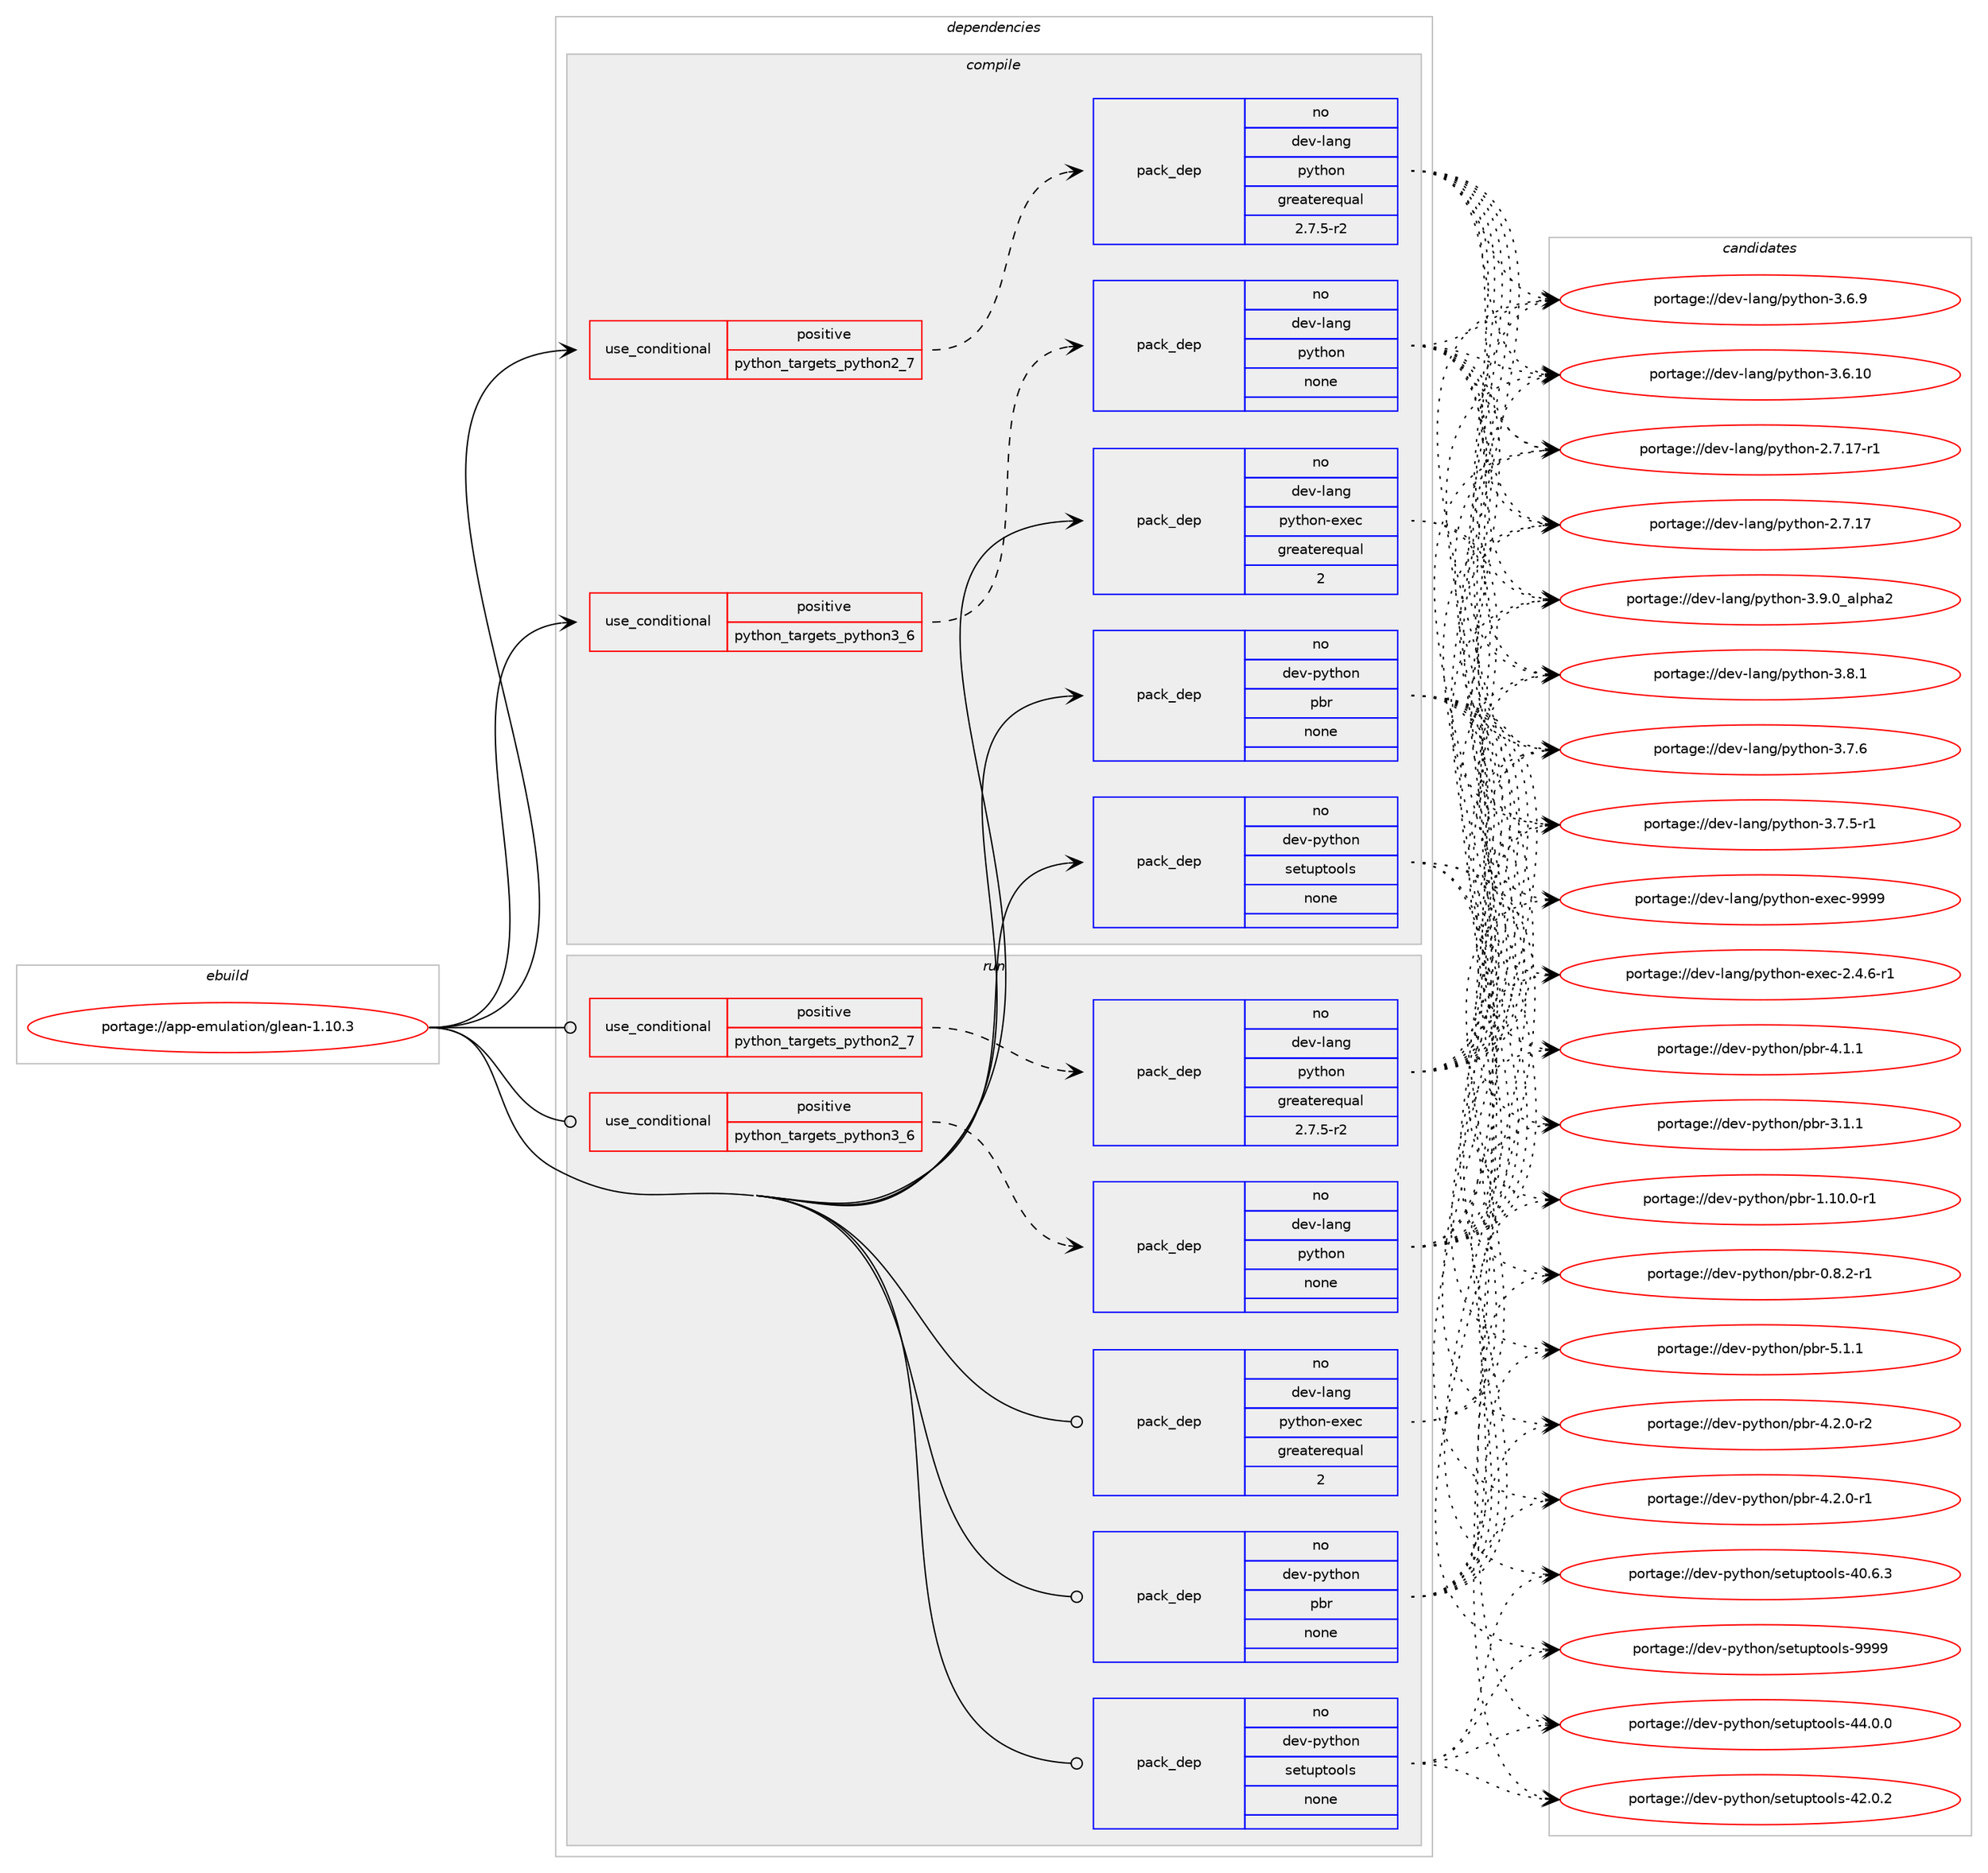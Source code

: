 digraph prolog {

# *************
# Graph options
# *************

newrank=true;
concentrate=true;
compound=true;
graph [rankdir=LR,fontname=Helvetica,fontsize=10,ranksep=1.5];#, ranksep=2.5, nodesep=0.2];
edge  [arrowhead=vee];
node  [fontname=Helvetica,fontsize=10];

# **********
# The ebuild
# **********

subgraph cluster_leftcol {
color=gray;
label=<<i>ebuild</i>>;
id [label="portage://app-emulation/glean-1.10.3", color=red, width=4, href="../app-emulation/glean-1.10.3.svg"];
}

# ****************
# The dependencies
# ****************

subgraph cluster_midcol {
color=gray;
label=<<i>dependencies</i>>;
subgraph cluster_compile {
fillcolor="#eeeeee";
style=filled;
label=<<i>compile</i>>;
subgraph cond148409 {
dependency629901 [label=<<TABLE BORDER="0" CELLBORDER="1" CELLSPACING="0" CELLPADDING="4"><TR><TD ROWSPAN="3" CELLPADDING="10">use_conditional</TD></TR><TR><TD>positive</TD></TR><TR><TD>python_targets_python2_7</TD></TR></TABLE>>, shape=none, color=red];
subgraph pack473098 {
dependency629902 [label=<<TABLE BORDER="0" CELLBORDER="1" CELLSPACING="0" CELLPADDING="4" WIDTH="220"><TR><TD ROWSPAN="6" CELLPADDING="30">pack_dep</TD></TR><TR><TD WIDTH="110">no</TD></TR><TR><TD>dev-lang</TD></TR><TR><TD>python</TD></TR><TR><TD>greaterequal</TD></TR><TR><TD>2.7.5-r2</TD></TR></TABLE>>, shape=none, color=blue];
}
dependency629901:e -> dependency629902:w [weight=20,style="dashed",arrowhead="vee"];
}
id:e -> dependency629901:w [weight=20,style="solid",arrowhead="vee"];
subgraph cond148410 {
dependency629903 [label=<<TABLE BORDER="0" CELLBORDER="1" CELLSPACING="0" CELLPADDING="4"><TR><TD ROWSPAN="3" CELLPADDING="10">use_conditional</TD></TR><TR><TD>positive</TD></TR><TR><TD>python_targets_python3_6</TD></TR></TABLE>>, shape=none, color=red];
subgraph pack473099 {
dependency629904 [label=<<TABLE BORDER="0" CELLBORDER="1" CELLSPACING="0" CELLPADDING="4" WIDTH="220"><TR><TD ROWSPAN="6" CELLPADDING="30">pack_dep</TD></TR><TR><TD WIDTH="110">no</TD></TR><TR><TD>dev-lang</TD></TR><TR><TD>python</TD></TR><TR><TD>none</TD></TR><TR><TD></TD></TR></TABLE>>, shape=none, color=blue];
}
dependency629903:e -> dependency629904:w [weight=20,style="dashed",arrowhead="vee"];
}
id:e -> dependency629903:w [weight=20,style="solid",arrowhead="vee"];
subgraph pack473100 {
dependency629905 [label=<<TABLE BORDER="0" CELLBORDER="1" CELLSPACING="0" CELLPADDING="4" WIDTH="220"><TR><TD ROWSPAN="6" CELLPADDING="30">pack_dep</TD></TR><TR><TD WIDTH="110">no</TD></TR><TR><TD>dev-lang</TD></TR><TR><TD>python-exec</TD></TR><TR><TD>greaterequal</TD></TR><TR><TD>2</TD></TR></TABLE>>, shape=none, color=blue];
}
id:e -> dependency629905:w [weight=20,style="solid",arrowhead="vee"];
subgraph pack473101 {
dependency629906 [label=<<TABLE BORDER="0" CELLBORDER="1" CELLSPACING="0" CELLPADDING="4" WIDTH="220"><TR><TD ROWSPAN="6" CELLPADDING="30">pack_dep</TD></TR><TR><TD WIDTH="110">no</TD></TR><TR><TD>dev-python</TD></TR><TR><TD>pbr</TD></TR><TR><TD>none</TD></TR><TR><TD></TD></TR></TABLE>>, shape=none, color=blue];
}
id:e -> dependency629906:w [weight=20,style="solid",arrowhead="vee"];
subgraph pack473102 {
dependency629907 [label=<<TABLE BORDER="0" CELLBORDER="1" CELLSPACING="0" CELLPADDING="4" WIDTH="220"><TR><TD ROWSPAN="6" CELLPADDING="30">pack_dep</TD></TR><TR><TD WIDTH="110">no</TD></TR><TR><TD>dev-python</TD></TR><TR><TD>setuptools</TD></TR><TR><TD>none</TD></TR><TR><TD></TD></TR></TABLE>>, shape=none, color=blue];
}
id:e -> dependency629907:w [weight=20,style="solid",arrowhead="vee"];
}
subgraph cluster_compileandrun {
fillcolor="#eeeeee";
style=filled;
label=<<i>compile and run</i>>;
}
subgraph cluster_run {
fillcolor="#eeeeee";
style=filled;
label=<<i>run</i>>;
subgraph cond148411 {
dependency629908 [label=<<TABLE BORDER="0" CELLBORDER="1" CELLSPACING="0" CELLPADDING="4"><TR><TD ROWSPAN="3" CELLPADDING="10">use_conditional</TD></TR><TR><TD>positive</TD></TR><TR><TD>python_targets_python2_7</TD></TR></TABLE>>, shape=none, color=red];
subgraph pack473103 {
dependency629909 [label=<<TABLE BORDER="0" CELLBORDER="1" CELLSPACING="0" CELLPADDING="4" WIDTH="220"><TR><TD ROWSPAN="6" CELLPADDING="30">pack_dep</TD></TR><TR><TD WIDTH="110">no</TD></TR><TR><TD>dev-lang</TD></TR><TR><TD>python</TD></TR><TR><TD>greaterequal</TD></TR><TR><TD>2.7.5-r2</TD></TR></TABLE>>, shape=none, color=blue];
}
dependency629908:e -> dependency629909:w [weight=20,style="dashed",arrowhead="vee"];
}
id:e -> dependency629908:w [weight=20,style="solid",arrowhead="odot"];
subgraph cond148412 {
dependency629910 [label=<<TABLE BORDER="0" CELLBORDER="1" CELLSPACING="0" CELLPADDING="4"><TR><TD ROWSPAN="3" CELLPADDING="10">use_conditional</TD></TR><TR><TD>positive</TD></TR><TR><TD>python_targets_python3_6</TD></TR></TABLE>>, shape=none, color=red];
subgraph pack473104 {
dependency629911 [label=<<TABLE BORDER="0" CELLBORDER="1" CELLSPACING="0" CELLPADDING="4" WIDTH="220"><TR><TD ROWSPAN="6" CELLPADDING="30">pack_dep</TD></TR><TR><TD WIDTH="110">no</TD></TR><TR><TD>dev-lang</TD></TR><TR><TD>python</TD></TR><TR><TD>none</TD></TR><TR><TD></TD></TR></TABLE>>, shape=none, color=blue];
}
dependency629910:e -> dependency629911:w [weight=20,style="dashed",arrowhead="vee"];
}
id:e -> dependency629910:w [weight=20,style="solid",arrowhead="odot"];
subgraph pack473105 {
dependency629912 [label=<<TABLE BORDER="0" CELLBORDER="1" CELLSPACING="0" CELLPADDING="4" WIDTH="220"><TR><TD ROWSPAN="6" CELLPADDING="30">pack_dep</TD></TR><TR><TD WIDTH="110">no</TD></TR><TR><TD>dev-lang</TD></TR><TR><TD>python-exec</TD></TR><TR><TD>greaterequal</TD></TR><TR><TD>2</TD></TR></TABLE>>, shape=none, color=blue];
}
id:e -> dependency629912:w [weight=20,style="solid",arrowhead="odot"];
subgraph pack473106 {
dependency629913 [label=<<TABLE BORDER="0" CELLBORDER="1" CELLSPACING="0" CELLPADDING="4" WIDTH="220"><TR><TD ROWSPAN="6" CELLPADDING="30">pack_dep</TD></TR><TR><TD WIDTH="110">no</TD></TR><TR><TD>dev-python</TD></TR><TR><TD>pbr</TD></TR><TR><TD>none</TD></TR><TR><TD></TD></TR></TABLE>>, shape=none, color=blue];
}
id:e -> dependency629913:w [weight=20,style="solid",arrowhead="odot"];
subgraph pack473107 {
dependency629914 [label=<<TABLE BORDER="0" CELLBORDER="1" CELLSPACING="0" CELLPADDING="4" WIDTH="220"><TR><TD ROWSPAN="6" CELLPADDING="30">pack_dep</TD></TR><TR><TD WIDTH="110">no</TD></TR><TR><TD>dev-python</TD></TR><TR><TD>setuptools</TD></TR><TR><TD>none</TD></TR><TR><TD></TD></TR></TABLE>>, shape=none, color=blue];
}
id:e -> dependency629914:w [weight=20,style="solid",arrowhead="odot"];
}
}

# **************
# The candidates
# **************

subgraph cluster_choices {
rank=same;
color=gray;
label=<<i>candidates</i>>;

subgraph choice473098 {
color=black;
nodesep=1;
choice10010111845108971101034711212111610411111045514657464895971081121049750 [label="portage://dev-lang/python-3.9.0_alpha2", color=red, width=4,href="../dev-lang/python-3.9.0_alpha2.svg"];
choice100101118451089711010347112121116104111110455146564649 [label="portage://dev-lang/python-3.8.1", color=red, width=4,href="../dev-lang/python-3.8.1.svg"];
choice100101118451089711010347112121116104111110455146554654 [label="portage://dev-lang/python-3.7.6", color=red, width=4,href="../dev-lang/python-3.7.6.svg"];
choice1001011184510897110103471121211161041111104551465546534511449 [label="portage://dev-lang/python-3.7.5-r1", color=red, width=4,href="../dev-lang/python-3.7.5-r1.svg"];
choice100101118451089711010347112121116104111110455146544657 [label="portage://dev-lang/python-3.6.9", color=red, width=4,href="../dev-lang/python-3.6.9.svg"];
choice10010111845108971101034711212111610411111045514654464948 [label="portage://dev-lang/python-3.6.10", color=red, width=4,href="../dev-lang/python-3.6.10.svg"];
choice100101118451089711010347112121116104111110455046554649554511449 [label="portage://dev-lang/python-2.7.17-r1", color=red, width=4,href="../dev-lang/python-2.7.17-r1.svg"];
choice10010111845108971101034711212111610411111045504655464955 [label="portage://dev-lang/python-2.7.17", color=red, width=4,href="../dev-lang/python-2.7.17.svg"];
dependency629902:e -> choice10010111845108971101034711212111610411111045514657464895971081121049750:w [style=dotted,weight="100"];
dependency629902:e -> choice100101118451089711010347112121116104111110455146564649:w [style=dotted,weight="100"];
dependency629902:e -> choice100101118451089711010347112121116104111110455146554654:w [style=dotted,weight="100"];
dependency629902:e -> choice1001011184510897110103471121211161041111104551465546534511449:w [style=dotted,weight="100"];
dependency629902:e -> choice100101118451089711010347112121116104111110455146544657:w [style=dotted,weight="100"];
dependency629902:e -> choice10010111845108971101034711212111610411111045514654464948:w [style=dotted,weight="100"];
dependency629902:e -> choice100101118451089711010347112121116104111110455046554649554511449:w [style=dotted,weight="100"];
dependency629902:e -> choice10010111845108971101034711212111610411111045504655464955:w [style=dotted,weight="100"];
}
subgraph choice473099 {
color=black;
nodesep=1;
choice10010111845108971101034711212111610411111045514657464895971081121049750 [label="portage://dev-lang/python-3.9.0_alpha2", color=red, width=4,href="../dev-lang/python-3.9.0_alpha2.svg"];
choice100101118451089711010347112121116104111110455146564649 [label="portage://dev-lang/python-3.8.1", color=red, width=4,href="../dev-lang/python-3.8.1.svg"];
choice100101118451089711010347112121116104111110455146554654 [label="portage://dev-lang/python-3.7.6", color=red, width=4,href="../dev-lang/python-3.7.6.svg"];
choice1001011184510897110103471121211161041111104551465546534511449 [label="portage://dev-lang/python-3.7.5-r1", color=red, width=4,href="../dev-lang/python-3.7.5-r1.svg"];
choice100101118451089711010347112121116104111110455146544657 [label="portage://dev-lang/python-3.6.9", color=red, width=4,href="../dev-lang/python-3.6.9.svg"];
choice10010111845108971101034711212111610411111045514654464948 [label="portage://dev-lang/python-3.6.10", color=red, width=4,href="../dev-lang/python-3.6.10.svg"];
choice100101118451089711010347112121116104111110455046554649554511449 [label="portage://dev-lang/python-2.7.17-r1", color=red, width=4,href="../dev-lang/python-2.7.17-r1.svg"];
choice10010111845108971101034711212111610411111045504655464955 [label="portage://dev-lang/python-2.7.17", color=red, width=4,href="../dev-lang/python-2.7.17.svg"];
dependency629904:e -> choice10010111845108971101034711212111610411111045514657464895971081121049750:w [style=dotted,weight="100"];
dependency629904:e -> choice100101118451089711010347112121116104111110455146564649:w [style=dotted,weight="100"];
dependency629904:e -> choice100101118451089711010347112121116104111110455146554654:w [style=dotted,weight="100"];
dependency629904:e -> choice1001011184510897110103471121211161041111104551465546534511449:w [style=dotted,weight="100"];
dependency629904:e -> choice100101118451089711010347112121116104111110455146544657:w [style=dotted,weight="100"];
dependency629904:e -> choice10010111845108971101034711212111610411111045514654464948:w [style=dotted,weight="100"];
dependency629904:e -> choice100101118451089711010347112121116104111110455046554649554511449:w [style=dotted,weight="100"];
dependency629904:e -> choice10010111845108971101034711212111610411111045504655464955:w [style=dotted,weight="100"];
}
subgraph choice473100 {
color=black;
nodesep=1;
choice10010111845108971101034711212111610411111045101120101994557575757 [label="portage://dev-lang/python-exec-9999", color=red, width=4,href="../dev-lang/python-exec-9999.svg"];
choice10010111845108971101034711212111610411111045101120101994550465246544511449 [label="portage://dev-lang/python-exec-2.4.6-r1", color=red, width=4,href="../dev-lang/python-exec-2.4.6-r1.svg"];
dependency629905:e -> choice10010111845108971101034711212111610411111045101120101994557575757:w [style=dotted,weight="100"];
dependency629905:e -> choice10010111845108971101034711212111610411111045101120101994550465246544511449:w [style=dotted,weight="100"];
}
subgraph choice473101 {
color=black;
nodesep=1;
choice100101118451121211161041111104711298114455346494649 [label="portage://dev-python/pbr-5.1.1", color=red, width=4,href="../dev-python/pbr-5.1.1.svg"];
choice1001011184511212111610411111047112981144552465046484511450 [label="portage://dev-python/pbr-4.2.0-r2", color=red, width=4,href="../dev-python/pbr-4.2.0-r2.svg"];
choice1001011184511212111610411111047112981144552465046484511449 [label="portage://dev-python/pbr-4.2.0-r1", color=red, width=4,href="../dev-python/pbr-4.2.0-r1.svg"];
choice100101118451121211161041111104711298114455246494649 [label="portage://dev-python/pbr-4.1.1", color=red, width=4,href="../dev-python/pbr-4.1.1.svg"];
choice100101118451121211161041111104711298114455146494649 [label="portage://dev-python/pbr-3.1.1", color=red, width=4,href="../dev-python/pbr-3.1.1.svg"];
choice100101118451121211161041111104711298114454946494846484511449 [label="portage://dev-python/pbr-1.10.0-r1", color=red, width=4,href="../dev-python/pbr-1.10.0-r1.svg"];
choice1001011184511212111610411111047112981144548465646504511449 [label="portage://dev-python/pbr-0.8.2-r1", color=red, width=4,href="../dev-python/pbr-0.8.2-r1.svg"];
dependency629906:e -> choice100101118451121211161041111104711298114455346494649:w [style=dotted,weight="100"];
dependency629906:e -> choice1001011184511212111610411111047112981144552465046484511450:w [style=dotted,weight="100"];
dependency629906:e -> choice1001011184511212111610411111047112981144552465046484511449:w [style=dotted,weight="100"];
dependency629906:e -> choice100101118451121211161041111104711298114455246494649:w [style=dotted,weight="100"];
dependency629906:e -> choice100101118451121211161041111104711298114455146494649:w [style=dotted,weight="100"];
dependency629906:e -> choice100101118451121211161041111104711298114454946494846484511449:w [style=dotted,weight="100"];
dependency629906:e -> choice1001011184511212111610411111047112981144548465646504511449:w [style=dotted,weight="100"];
}
subgraph choice473102 {
color=black;
nodesep=1;
choice10010111845112121116104111110471151011161171121161111111081154557575757 [label="portage://dev-python/setuptools-9999", color=red, width=4,href="../dev-python/setuptools-9999.svg"];
choice100101118451121211161041111104711510111611711211611111110811545525246484648 [label="portage://dev-python/setuptools-44.0.0", color=red, width=4,href="../dev-python/setuptools-44.0.0.svg"];
choice100101118451121211161041111104711510111611711211611111110811545525046484650 [label="portage://dev-python/setuptools-42.0.2", color=red, width=4,href="../dev-python/setuptools-42.0.2.svg"];
choice100101118451121211161041111104711510111611711211611111110811545524846544651 [label="portage://dev-python/setuptools-40.6.3", color=red, width=4,href="../dev-python/setuptools-40.6.3.svg"];
dependency629907:e -> choice10010111845112121116104111110471151011161171121161111111081154557575757:w [style=dotted,weight="100"];
dependency629907:e -> choice100101118451121211161041111104711510111611711211611111110811545525246484648:w [style=dotted,weight="100"];
dependency629907:e -> choice100101118451121211161041111104711510111611711211611111110811545525046484650:w [style=dotted,weight="100"];
dependency629907:e -> choice100101118451121211161041111104711510111611711211611111110811545524846544651:w [style=dotted,weight="100"];
}
subgraph choice473103 {
color=black;
nodesep=1;
choice10010111845108971101034711212111610411111045514657464895971081121049750 [label="portage://dev-lang/python-3.9.0_alpha2", color=red, width=4,href="../dev-lang/python-3.9.0_alpha2.svg"];
choice100101118451089711010347112121116104111110455146564649 [label="portage://dev-lang/python-3.8.1", color=red, width=4,href="../dev-lang/python-3.8.1.svg"];
choice100101118451089711010347112121116104111110455146554654 [label="portage://dev-lang/python-3.7.6", color=red, width=4,href="../dev-lang/python-3.7.6.svg"];
choice1001011184510897110103471121211161041111104551465546534511449 [label="portage://dev-lang/python-3.7.5-r1", color=red, width=4,href="../dev-lang/python-3.7.5-r1.svg"];
choice100101118451089711010347112121116104111110455146544657 [label="portage://dev-lang/python-3.6.9", color=red, width=4,href="../dev-lang/python-3.6.9.svg"];
choice10010111845108971101034711212111610411111045514654464948 [label="portage://dev-lang/python-3.6.10", color=red, width=4,href="../dev-lang/python-3.6.10.svg"];
choice100101118451089711010347112121116104111110455046554649554511449 [label="portage://dev-lang/python-2.7.17-r1", color=red, width=4,href="../dev-lang/python-2.7.17-r1.svg"];
choice10010111845108971101034711212111610411111045504655464955 [label="portage://dev-lang/python-2.7.17", color=red, width=4,href="../dev-lang/python-2.7.17.svg"];
dependency629909:e -> choice10010111845108971101034711212111610411111045514657464895971081121049750:w [style=dotted,weight="100"];
dependency629909:e -> choice100101118451089711010347112121116104111110455146564649:w [style=dotted,weight="100"];
dependency629909:e -> choice100101118451089711010347112121116104111110455146554654:w [style=dotted,weight="100"];
dependency629909:e -> choice1001011184510897110103471121211161041111104551465546534511449:w [style=dotted,weight="100"];
dependency629909:e -> choice100101118451089711010347112121116104111110455146544657:w [style=dotted,weight="100"];
dependency629909:e -> choice10010111845108971101034711212111610411111045514654464948:w [style=dotted,weight="100"];
dependency629909:e -> choice100101118451089711010347112121116104111110455046554649554511449:w [style=dotted,weight="100"];
dependency629909:e -> choice10010111845108971101034711212111610411111045504655464955:w [style=dotted,weight="100"];
}
subgraph choice473104 {
color=black;
nodesep=1;
choice10010111845108971101034711212111610411111045514657464895971081121049750 [label="portage://dev-lang/python-3.9.0_alpha2", color=red, width=4,href="../dev-lang/python-3.9.0_alpha2.svg"];
choice100101118451089711010347112121116104111110455146564649 [label="portage://dev-lang/python-3.8.1", color=red, width=4,href="../dev-lang/python-3.8.1.svg"];
choice100101118451089711010347112121116104111110455146554654 [label="portage://dev-lang/python-3.7.6", color=red, width=4,href="../dev-lang/python-3.7.6.svg"];
choice1001011184510897110103471121211161041111104551465546534511449 [label="portage://dev-lang/python-3.7.5-r1", color=red, width=4,href="../dev-lang/python-3.7.5-r1.svg"];
choice100101118451089711010347112121116104111110455146544657 [label="portage://dev-lang/python-3.6.9", color=red, width=4,href="../dev-lang/python-3.6.9.svg"];
choice10010111845108971101034711212111610411111045514654464948 [label="portage://dev-lang/python-3.6.10", color=red, width=4,href="../dev-lang/python-3.6.10.svg"];
choice100101118451089711010347112121116104111110455046554649554511449 [label="portage://dev-lang/python-2.7.17-r1", color=red, width=4,href="../dev-lang/python-2.7.17-r1.svg"];
choice10010111845108971101034711212111610411111045504655464955 [label="portage://dev-lang/python-2.7.17", color=red, width=4,href="../dev-lang/python-2.7.17.svg"];
dependency629911:e -> choice10010111845108971101034711212111610411111045514657464895971081121049750:w [style=dotted,weight="100"];
dependency629911:e -> choice100101118451089711010347112121116104111110455146564649:w [style=dotted,weight="100"];
dependency629911:e -> choice100101118451089711010347112121116104111110455146554654:w [style=dotted,weight="100"];
dependency629911:e -> choice1001011184510897110103471121211161041111104551465546534511449:w [style=dotted,weight="100"];
dependency629911:e -> choice100101118451089711010347112121116104111110455146544657:w [style=dotted,weight="100"];
dependency629911:e -> choice10010111845108971101034711212111610411111045514654464948:w [style=dotted,weight="100"];
dependency629911:e -> choice100101118451089711010347112121116104111110455046554649554511449:w [style=dotted,weight="100"];
dependency629911:e -> choice10010111845108971101034711212111610411111045504655464955:w [style=dotted,weight="100"];
}
subgraph choice473105 {
color=black;
nodesep=1;
choice10010111845108971101034711212111610411111045101120101994557575757 [label="portage://dev-lang/python-exec-9999", color=red, width=4,href="../dev-lang/python-exec-9999.svg"];
choice10010111845108971101034711212111610411111045101120101994550465246544511449 [label="portage://dev-lang/python-exec-2.4.6-r1", color=red, width=4,href="../dev-lang/python-exec-2.4.6-r1.svg"];
dependency629912:e -> choice10010111845108971101034711212111610411111045101120101994557575757:w [style=dotted,weight="100"];
dependency629912:e -> choice10010111845108971101034711212111610411111045101120101994550465246544511449:w [style=dotted,weight="100"];
}
subgraph choice473106 {
color=black;
nodesep=1;
choice100101118451121211161041111104711298114455346494649 [label="portage://dev-python/pbr-5.1.1", color=red, width=4,href="../dev-python/pbr-5.1.1.svg"];
choice1001011184511212111610411111047112981144552465046484511450 [label="portage://dev-python/pbr-4.2.0-r2", color=red, width=4,href="../dev-python/pbr-4.2.0-r2.svg"];
choice1001011184511212111610411111047112981144552465046484511449 [label="portage://dev-python/pbr-4.2.0-r1", color=red, width=4,href="../dev-python/pbr-4.2.0-r1.svg"];
choice100101118451121211161041111104711298114455246494649 [label="portage://dev-python/pbr-4.1.1", color=red, width=4,href="../dev-python/pbr-4.1.1.svg"];
choice100101118451121211161041111104711298114455146494649 [label="portage://dev-python/pbr-3.1.1", color=red, width=4,href="../dev-python/pbr-3.1.1.svg"];
choice100101118451121211161041111104711298114454946494846484511449 [label="portage://dev-python/pbr-1.10.0-r1", color=red, width=4,href="../dev-python/pbr-1.10.0-r1.svg"];
choice1001011184511212111610411111047112981144548465646504511449 [label="portage://dev-python/pbr-0.8.2-r1", color=red, width=4,href="../dev-python/pbr-0.8.2-r1.svg"];
dependency629913:e -> choice100101118451121211161041111104711298114455346494649:w [style=dotted,weight="100"];
dependency629913:e -> choice1001011184511212111610411111047112981144552465046484511450:w [style=dotted,weight="100"];
dependency629913:e -> choice1001011184511212111610411111047112981144552465046484511449:w [style=dotted,weight="100"];
dependency629913:e -> choice100101118451121211161041111104711298114455246494649:w [style=dotted,weight="100"];
dependency629913:e -> choice100101118451121211161041111104711298114455146494649:w [style=dotted,weight="100"];
dependency629913:e -> choice100101118451121211161041111104711298114454946494846484511449:w [style=dotted,weight="100"];
dependency629913:e -> choice1001011184511212111610411111047112981144548465646504511449:w [style=dotted,weight="100"];
}
subgraph choice473107 {
color=black;
nodesep=1;
choice10010111845112121116104111110471151011161171121161111111081154557575757 [label="portage://dev-python/setuptools-9999", color=red, width=4,href="../dev-python/setuptools-9999.svg"];
choice100101118451121211161041111104711510111611711211611111110811545525246484648 [label="portage://dev-python/setuptools-44.0.0", color=red, width=4,href="../dev-python/setuptools-44.0.0.svg"];
choice100101118451121211161041111104711510111611711211611111110811545525046484650 [label="portage://dev-python/setuptools-42.0.2", color=red, width=4,href="../dev-python/setuptools-42.0.2.svg"];
choice100101118451121211161041111104711510111611711211611111110811545524846544651 [label="portage://dev-python/setuptools-40.6.3", color=red, width=4,href="../dev-python/setuptools-40.6.3.svg"];
dependency629914:e -> choice10010111845112121116104111110471151011161171121161111111081154557575757:w [style=dotted,weight="100"];
dependency629914:e -> choice100101118451121211161041111104711510111611711211611111110811545525246484648:w [style=dotted,weight="100"];
dependency629914:e -> choice100101118451121211161041111104711510111611711211611111110811545525046484650:w [style=dotted,weight="100"];
dependency629914:e -> choice100101118451121211161041111104711510111611711211611111110811545524846544651:w [style=dotted,weight="100"];
}
}

}
